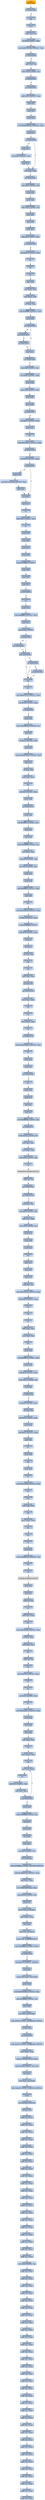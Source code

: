 digraph G {
node[shape=rectangle,style=filled,fillcolor=lightsteelblue,color=lightsteelblue]
bgcolor="transparent"
a0x00416000pushl_eax[label="start\npushl %eax",fillcolor="orange",color="lightgrey"];
a0x00416001jb_0x00416004[label="0x00416001\njb 0x00416004"];
a0x00416003nop_[label="0x00416003\nnop "];
a0x00416004pusha_[label="0x00416004\npusha "];
a0x00416005testw_ax_ax[label="0x00416005\ntestw %ax, %ax"];
a0x00416008sall_0x20INT8_ebp[label="0x00416008\nsall $0x20<INT8>, %ebp"];
a0x0041600btestl_0x97914120UINT32_edi[label="0x0041600b\ntestl $0x97914120<UINT32>, %edi"];
a0x00416011jo_0x00416016[label="0x00416011\njo 0x00416016"];
a0x00416013andw_sp_sp[label="0x00416013\nandw %sp, %sp"];
a0x00416016addw_0x0UINT8_si[label="0x00416016\naddw $0x0<UINT8>, %si"];
a0x0041601ajb_0x00416021[label="0x0041601a\njb 0x00416021"];
a0x0041601cjns_0x00416021[label="0x0041601c\njns 0x00416021"];
a0x00416021addl_0x0UINT32_eax[label="0x00416021\naddl $0x0<UINT32>, %eax"];
a0x00416026notb_ah[label="0x00416026\nnotb %ah"];
a0x00416028notb_ah[label="0x00416028\nnotb %ah"];
a0x0041602apushl_eax[label="0x0041602a\npushl %eax"];
a0x0041602bmovl_0xd06786e2UINT32_eax[label="0x0041602b\nmovl $0xd06786e2<UINT32>, %eax"];
a0x00416030popl_eax[label="0x00416030\npopl %eax"];
a0x00416031jns_0x0041603a[label="0x00416031\njns 0x0041603a"];
a0x00416033pushl_ecx[label="0x00416033\npushl %ecx"];
a0x0041603atestl_edx_edx[label="0x0041603a\ntestl %edx, %edx"];
a0x0041603ccall_0x00416041[label="0x0041603c\ncall 0x00416041"];
a0x00416041subb_0x0UINT8_dl[label="0x00416041\nsubb $0x0<UINT8>, %dl"];
a0x00416044pushl_edi[label="0x00416044\npushl %edi"];
a0x00416045pushl_ebx[label="0x00416045\npushl %ebx"];
a0x00416046addb_0x0UINT8_al[label="0x00416046\naddb $0x0<UINT8>, %al"];
a0x00416049popl_ebx[label="0x00416049\npopl %ebx"];
a0x0041604apopl_edi[label="0x0041604a\npopl %edi"];
a0x0041604bpushl_ecx[label="0x0041604b\npushl %ecx"];
a0x0041604caddl_0x4UINT8_esp[label="0x0041604c\naddl $0x4<UINT8>, %esp"];
a0x0041604fjne_0x00416059[label="0x0041604f\njne 0x00416059"];
a0x00416059subl_0x0UINT32_eax[label="0x00416059\nsubl $0x0<UINT32>, %eax"];
a0x0041605eclc_[label="0x0041605e\nclc "];
a0x0041605fcld_[label="0x0041605f\ncld "];
a0x00416060stc_[label="0x00416060\nstc "];
a0x00416061popl_ebp[label="0x00416061\npopl %ebp"];
a0x00416062leal_edi__edi[label="0x00416062\nleal (%edi), %edi"];
a0x00416064leal_ebx__ebx[label="0x00416064\nleal (%ebx), %ebx"];
a0x00416066orl_esp_esp[label="0x00416066\norl %esp, %esp"];
a0x00416068andl_0xffffffffUINT32_eax[label="0x00416068\nandl $0xffffffff<UINT32>, %eax"];
a0x0041606dpushl_edx[label="0x0041606d\npushl %edx"];
a0x0041606ejbe_0x00416076[label="0x0041606e\njbe 0x00416076"];
a0x00416070jnp_0x00416076[label="0x00416070\njnp 0x00416076"];
a0x00416076popl_edx[label="0x00416076\npopl %edx"];
a0x00416077jno_0x00416080[label="0x00416077\njno 0x00416080"];
a0x00416080subb_0x0UINT8_dh[label="0x00416080\nsubb $0x0<UINT8>, %dh"];
a0x00416083shrl_0x60UINT8_ebp[label="0x00416083\nshrl $0x60<UINT8>, %ebp"];
a0x00416086pushl_ebp[label="0x00416086\npushl %ebp"];
a0x00416087addw_0x0UINT8_dx[label="0x00416087\naddw $0x0<UINT8>, %dx"];
a0x0041608bpopl_ebp[label="0x0041608b\npopl %ebp"];
a0x0041608cpushl_edx[label="0x0041608c\npushl %edx"];
a0x0041608djg_0x00416095[label="0x0041608d\njg 0x00416095"];
a0x0041608fsubl_0x0UINT32_ecx[label="0x0041608f\nsubl $0x0<UINT32>, %ecx"];
a0x00416095popl_edx[label="0x00416095\npopl %edx"];
a0x00416096cld_[label="0x00416096\ncld "];
a0x00416097subl_0x2e20e3UINT32_ebp[label="0x00416097\nsubl $0x2e20e3<UINT32>, %ebp"];
a0x0041609djle_0x004160a4[label="0x0041609d\njle 0x004160a4"];
a0x0041609fxorl_0x0UINT32_eax[label="0x0041609f\nxorl $0x0<UINT32>, %eax"];
a0x004160a4jl_0x004160ad[label="0x004160a4\njl 0x004160ad"];
a0x004160a6pushl_eax[label="0x004160a6\npushl %eax"];
a0x004160a7testl_0x7ac22a68UINT32_eax[label="0x004160a7\ntestl $0x7ac22a68<UINT32>, %eax"];
a0x004160acpopl_eax[label="0x004160ac\npopl %eax"];
a0x004160adincl_ecx[label="0x004160ad\nincl %ecx"];
a0x004160aedecl_ecx[label="0x004160ae\ndecl %ecx"];
a0x004160afstc_[label="0x004160af\nstc "];
a0x004160b0addl_0x0UINT8_ecx[label="0x004160b0\naddl $0x0<UINT8>, %ecx"];
a0x004160b3clc_[label="0x004160b3\nclc "];
a0x004160b4pushl_edi[label="0x004160b4\npushl %edi"];
a0x004160b5popl_edi[label="0x004160b5\npopl %edi"];
a0x004160b6pushl_ecx[label="0x004160b6\npushl %ecx"];
a0x004160b7pushl_ebx[label="0x004160b7\npushl %ebx"];
a0x004160b8pushl_0xffffffe3UINT8[label="0x004160b8\npushl $0xffffffe3<UINT8>"];
a0x004160bapopl_ebx[label="0x004160ba\npopl %ebx"];
a0x004160bbpopl_ebx[label="0x004160bb\npopl %ebx"];
a0x004160bcpopl_ecx[label="0x004160bc\npopl %ecx"];
a0x004160bdje_0x004160c3[label="0x004160bd\nje 0x004160c3"];
a0x004160c3clc_[label="0x004160c3\nclc "];
a0x004160c4pushl_ecx[label="0x004160c4\npushl %ecx"];
a0x004160c5andl_0xffffffffUINT32_eax[label="0x004160c5\nandl $0xffffffff<UINT32>, %eax"];
a0x004160capopl_ecx[label="0x004160ca\npopl %ecx"];
a0x004160cbpushl_0x0UINT8[label="0x004160cb\npushl $0x0<UINT8>"];
a0x004160cdjg_0x004160d7[label="0x004160cd\njg 0x004160d7"];
a0x004160cfjae_0x004160d7[label="0x004160cf\njae 0x004160d7"];
a0x004160d7jbe_0x004160e0[label="0x004160d7\njbe 0x004160e0"];
a0x004160e0nop_[label="0x004160e0\nnop "];
a0x004160e1stc_[label="0x004160e1\nstc "];
a0x004160e2movl_0x2e223cUINT32_eax[label="0x004160e2\nmovl $0x2e223c<UINT32>, %eax"];
a0x004160e7rorl_0x40UINT8_esp[label="0x004160e7\nrorl $0x40<UINT8>, %esp"];
a0x004160eajp_0x004160f3[label="0x004160ea\njp 0x004160f3"];
a0x004160f3pushl_esi[label="0x004160f3\npushl %esi"];
a0x004160f4movw_0xfffffb3bUINT16_si[label="0x004160f4\nmovw $0xfffffb3b<UINT16>, %si"];
a0x004160f8popl_esi[label="0x004160f8\npopl %esi"];
a0x004160f9orl_0x0UINT32_edx[label="0x004160f9\norl $0x0<UINT32>, %edx"];
a0x004160ffpushl_ecx[label="0x004160ff\npushl %ecx"];
a0x00416100cmpl_0x3b9d7442UINT32_eax[label="0x00416100\ncmpl $0x3b9d7442<UINT32>, %eax"];
a0x00416105popl_ecx[label="0x00416105\npopl %ecx"];
a0x00416106orl_esi_esi[label="0x00416106\norl %esi, %esi"];
a0x00416108addl_ebp_eax[label="0x00416108\naddl %ebp, %eax"];
a0x0041610anop_[label="0x0041610a\nnop "];
a0x0041610broll_0x0UINT8_ebx[label="0x0041610b\nroll $0x0<UINT8>, %ebx"];
a0x0041610epushl_edx[label="0x0041610e\npushl %edx"];
a0x0041610fjle_0x00416116[label="0x0041610f\njle 0x00416116"];
a0x00416111pushl_edi[label="0x00416111\npushl %edi"];
a0x00416112roll_0xffffffc0UINT8_esi[label="0x00416112\nroll $0xffffffc0<UINT8>, %esi"];
a0x00416115popl_edi[label="0x00416115\npopl %edi"];
a0x00416116popl_edx[label="0x00416116\npopl %edx"];
a0x00416117andw_0xffffffffUINT8_cx[label="0x00416117\nandw $0xffffffff<UINT8>, %cx"];
a0x0041611bleal_ecx__ecx[label="0x0041611b\nleal (%ecx), %ecx"];
a0x0041611dsubb_0x0UINT8_bl[label="0x0041611d\nsubb $0x0<UINT8>, %bl"];
a0x00416120orw_0x0UINT8_bx[label="0x00416120\norw $0x0<UINT8>, %bx"];
a0x00416124pushl_eax[label="0x00416124\npushl %eax"];
a0x00416125pushl_edx[label="0x00416125\npushl %edx"];
a0x00416126andl_0xffffffffUINT32_edi[label="0x00416126\nandl $0xffffffff<UINT32>, %edi"];
a0x0041612cpopl_edx[label="0x0041612c\npopl %edx"];
a0x0041612dcmc_[label="0x0041612d\ncmc "];
a0x0041612emovl_0x2e264dUINT32_eax[label="0x0041612e\nmovl $0x2e264d<UINT32>, %eax"];
a0x00416133orl_0x0UINT32_eax[label="0x00416133\norl $0x0<UINT32>, %eax"];
a0x00416138pushl_0xffffffddUINT8[label="0x00416138\npushl $0xffffffdd<UINT8>"];
a0x0041613aaddl_0x4UINT8_esp[label="0x0041613a\naddl $0x4<UINT8>, %esp"];
a0x0041613dincl_ecx[label="0x0041613d\nincl %ecx"];
a0x0041613edecl_ecx[label="0x0041613e\ndecl %ecx"];
a0x0041613forw_dx_dx[label="0x0041613f\norw %dx, %dx"];
a0x00416142nop_[label="0x00416142\nnop "];
a0x00416143stc_[label="0x00416143\nstc "];
a0x00416144addl_ebp_eax[label="0x00416144\naddl %ebp, %eax"];
a0x00416146orw_di_di[label="0x00416146\norw %di, %di"];
a0x00416149jno_0x0041614d[label="0x00416149\njno 0x0041614d"];
a0x0041614dleal_eax__eax[label="0x0041614d\nleal (%eax), %eax"];
a0x0041614fcld_[label="0x0041614f\ncld "];
a0x00416150cmc_[label="0x00416150\ncmc "];
a0x00416151movl_eax__eax[label="0x00416151\nmovl (%eax), %eax"];
a0x00416153clc_[label="0x00416153\nclc "];
a0x00416154jb_0x0041615b[label="0x00416154\njb 0x0041615b"];
a0x00416156testl_0xeab788bcUINT32_eax[label="0x00416156\ntestl $0xeab788bc<UINT32>, %eax"];
a0x0041615bclc_[label="0x0041615b\nclc "];
a0x0041615cpushl_eax[label="0x0041615c\npushl %eax"];
a0x0041615dpopl_eax[label="0x0041615d\npopl %eax"];
a0x0041615ejne_0x00416164[label="0x0041615e\njne 0x00416164"];
a0x00416164stc_[label="0x00416164\nstc "];
a0x00416165pushl_eax[label="0x00416165\npushl %eax"];
a0x00416166pushl_esi[label="0x00416166\npushl %esi"];
a0x00416167decl_esi[label="0x00416167\ndecl %esi"];
a0x00416168popl_esi[label="0x00416168\npopl %esi"];
a0x00416169rorb_0xffffff88UINT8_ah[label="0x00416169\nrorb $0xffffff88<UINT8>, %ah"];
a0x0041616cjp_0x00416171[label="0x0041616c\njp 0x00416171"];
a0x00416171testb_0x56UINT8_bl[label="0x00416171\ntestb $0x56<UINT8>, %bl"];
a0x00416174testl_esi_esi[label="0x00416174\ntestl %esi, %esi"];
a0x00416176testl_ebx_ebx[label="0x00416176\ntestl %ebx, %ebx"];
a0x00416178subw_0x0UINT8_dx[label="0x00416178\nsubw $0x0<UINT8>, %dx"];
a0x0041617cret[label="0x0041617c\nret"];
SetHandleCount_kernel32_dll[label="SetHandleCount@kernel32.dll",fillcolor="lightgrey",color="lightgrey"];
a0x0041619aandb_al_al[label="0x0041619a\nandb %al, %al"];
a0x0041619cjne_0x004161a6[label="0x0041619c\njne 0x004161a6"];
a0x0041619ejno_0x004161a6[label="0x0041619e\njno 0x004161a6"];
a0x004161a6testl_esi_esi[label="0x004161a6\ntestl %esi, %esi"];
a0x004161a8xorw_0x0UINT8_dx[label="0x004161a8\nxorw $0x0<UINT8>, %dx"];
a0x004161acaddl_eax_ebp[label="0x004161ac\naddl %eax, %ebp"];
a0x004161aexorw_0x0UINT8_si[label="0x004161ae\nxorw $0x0<UINT8>, %si"];
a0x004161b2pushl_ecx[label="0x004161b2\npushl %ecx"];
a0x004161b3pushl_edi[label="0x004161b3\npushl %edi"];
a0x004161b4pushl_ecx[label="0x004161b4\npushl %ecx"];
a0x004161b5nop_[label="0x004161b5\nnop "];
a0x004161b6popl_ecx[label="0x004161b6\npopl %ecx"];
a0x004161b7popl_edi[label="0x004161b7\npopl %edi"];
a0x004161b8popl_ecx[label="0x004161b8\npopl %ecx"];
a0x004161b9andb_ch_ch[label="0x004161b9\nandb %ch, %ch"];
a0x004161bbmovl_0x2e22b4UINT32_eax[label="0x004161bb\nmovl $0x2e22b4<UINT32>, %eax"];
a0x004161c0addl_0x0UINT32_eax[label="0x004161c0\naddl $0x0<UINT32>, %eax"];
a0x004161c5cmc_[label="0x004161c5\ncmc "];
a0x004161c6cld_[label="0x004161c6\ncld "];
a0x004161c7clc_[label="0x004161c7\nclc "];
a0x004161c8addl_ebp_eax[label="0x004161c8\naddl %ebp, %eax"];
a0x004161camovl_edi_edi[label="0x004161ca\nmovl %edi, %edi"];
a0x004161cccmc_[label="0x004161cc\ncmc "];
a0x004161cdpushl_eax[label="0x004161cd\npushl %eax"];
a0x004161cesarl_0xffffffc0UINT8_edx[label="0x004161ce\nsarl $0xffffffc0<UINT8>, %edx"];
a0x004161d1pushl_ebx[label="0x004161d1\npushl %ebx"];
a0x004161d2addl_0x4UINT8_esp[label="0x004161d2\naddl $0x4<UINT8>, %esp"];
a0x004161d5testb_0x7cUINT8_al[label="0x004161d5\ntestb $0x7c<UINT8>, %al"];
a0x004161d7popl_ebx[label="0x004161d7\npopl %ebx"];
a0x004161d8js_0x004161e0[label="0x004161d8\njs 0x004161e0"];
a0x004161daorl_0x0UINT32_ecx[label="0x004161da\norl $0x0<UINT32>, %ecx"];
a0x004161e0orb_bh_bh[label="0x004161e0\norb %bh, %bh"];
a0x004161e2addl_0xaUINT8_ebx[label="0x004161e2\naddl $0xa<UINT8>, %ebx"];
a0x004161e5pushl_ebx[label="0x004161e5\npushl %ebx"];
a0x004161e6subl_0x0UINT32_edx[label="0x004161e6\nsubl $0x0<UINT32>, %edx"];
a0x004161ecpopl_ebx[label="0x004161ec\npopl %ebx"];
a0x004161edclc_[label="0x004161ed\nclc "];
a0x004161eepushl_ebx[label="0x004161ee\npushl %ebx"];
a0x004161efcld_[label="0x004161ef\ncld "];
a0x004161f0pushl_eax[label="0x004161f0\npushl %eax"];
a0x004161f1stc_[label="0x004161f1\nstc "];
a0x004161f2movl_0x2e2649UINT32_eax[label="0x004161f2\nmovl $0x2e2649<UINT32>, %eax"];
a0x004161f7cmc_[label="0x004161f7\ncmc "];
a0x004161f8cmc_[label="0x004161f8\ncmc "];
a0x004161f9addl_ebp_eax[label="0x004161f9\naddl %ebp, %eax"];
a0x004161fbcld_[label="0x004161fb\ncld "];
a0x004161fcmovl_eax__eax[label="0x004161fc\nmovl (%eax), %eax"];
a0x004161festc_[label="0x004161fe\nstc "];
a0x004161ffnop_[label="0x004161ff\nnop "];
a0x00416200stc_[label="0x00416200\nstc "];
a0x00416201pushl_eax[label="0x00416201\npushl %eax"];
a0x00416202testw_0xffffb3d9UINT16_ax[label="0x00416202\ntestw $0xffffb3d9<UINT16>, %ax"];
a0x00416206nop_[label="0x00416206\nnop "];
a0x00416207ret[label="0x00416207\nret"];
LoadLibraryA_kernel32_dll[label="LoadLibraryA@kernel32.dll",fillcolor="lightgrey",color="lightgrey"];
a0x00416212pushl_esi[label="0x00416212\npushl %esi"];
a0x00416213popl_esi[label="0x00416213\npopl %esi"];
a0x00416214andb_cl_cl[label="0x00416214\nandb %cl, %cl"];
a0x00416216stc_[label="0x00416216\nstc "];
a0x00416217addl_eax_ebp[label="0x00416217\naddl %eax, %ebp"];
a0x00416219stc_[label="0x00416219\nstc "];
a0x0041621amovl_0x2e22f9UINT32_edi[label="0x0041621a\nmovl $0x2e22f9<UINT32>, %edi"];
a0x0041621forl_ecx_ecx[label="0x0041621f\norl %ecx, %ecx"];
a0x00416221addl_ebp_edi[label="0x00416221\naddl %ebp, %edi"];
a0x00416223cld_[label="0x00416223\ncld "];
a0x00416224andb_al_al[label="0x00416224\nandb %al, %al"];
a0x00416226cmc_[label="0x00416226\ncmc "];
a0x00416227movl_0x308UINT32_ecx[label="0x00416227\nmovl $0x308<UINT32>, %ecx"];
a0x0041622cstc_[label="0x0041622c\nstc "];
a0x0041622dclc_[label="0x0041622d\nclc "];
a0x0041622eshrl_0x2UINT8_ecx[label="0x0041622e\nshrl $0x2<UINT8>, %ecx"];
a0x00416231stc_[label="0x00416231\nstc "];
a0x00416232movl_0x2e2601UINT32_eax[label="0x00416232\nmovl $0x2e2601<UINT32>, %eax"];
a0x00416237pushl_ebp[label="0x00416237\npushl %ebp"];
a0x00416238decl_ebp[label="0x00416238\ndecl %ebp"];
a0x00416239popl_ebp[label="0x00416239\npopl %ebp"];
a0x0041623aaddl_ebp_eax[label="0x0041623a\naddl %ebp, %eax"];
a0x0041623cnop_[label="0x0041623c\nnop "];
a0x0041623dmovl_eax__eax[label="0x0041623d\nmovl (%eax), %eax"];
a0x0041623fnop_[label="0x0041623f\nnop "];
a0x00416240xorl_eax_edi_[label="0x00416240\nxorl %eax, (%edi)"];
a0x00416242stc_[label="0x00416242\nstc "];
a0x00416243addl_0x4UINT8_edi[label="0x00416243\naddl $0x4<UINT8>, %edi"];
a0x00416246testl_ecx_ecx[label="0x00416246\ntestl %ecx, %ecx"];
a0x00416248loop_0x00416240[label="0x00416248\nloop 0x00416240"];
a0x0041624apushl_edi[label="0x0041624a\npushl %edi"];
a0x0041624bandw_0xffffffffUINT8_ax[label="0x0041624b\nandw $0xffffffff<UINT8>, %ax"];
a0x0041624fpopl_edi[label="0x0041624f\npopl %edi"];
a0x00416250pushl_ebx[label="0x00416250\npushl %ebx"];
a0x00416251incl_ebx[label="0x00416251\nincl %ebx"];
a0x00416252popl_ebx[label="0x00416252\npopl %ebx"];
a0x00416253orw_0x0UINT8_ax[label="0x00416253\norw $0x0<UINT8>, %ax"];
a0x00416257fldl_0x2bebx_[label="0x00416257\nfldl 0x2b(%ebx)"];
a0x0041625aenter_0xffffffaaUINT8_0x1e35UINT16[label="0x0041625a\nenter $0xffffffaa<UINT8>, $0x1e35<UINT16>"];
a0x0041625eandl_0xc86b61f4UINT32_eax[label="0x0041625e\nandl $0xc86b61f4<UINT32>, %eax"];
a0x00416263leal_esi__esp[label="0x00416263\nleal (%esi), %esp"];
a0x00416265orl__470925259eax__ecx[label="0x00416265\norl -470925259(%eax), %ecx"];
a0x0041626bmovb_0x55UINT8_al[label="0x0041626b\nmovb $0x55<UINT8>, %al"];
a0x0041626dpushl_cs[label="0x0041626d\npushl %cs"];
a0x0041626emovb_dh_0x10eaaeca[label="0x0041626e\nmovb %dh, 0x10eaaeca"];
a0x00416274addl_ebx__ebp[label="0x00416274\naddl (%ebx), %ebp"];
a0x00416276decl_ebx[label="0x00416276\ndecl %ebx"];
a0x00416277movb_cl_0xeecx_[label="0x00416277\nmovb %cl, 0xe(%ecx)"];
a0x0041627amovb_dh_0xfffffffff2d15e43[label="0x0041627a\nmovb %dh, 0xfffffffff2d15e43"];
a0x00416280movb_0xffffffedUINT8_ecx_[label="0x00416280\nmovb $0xffffffed<UINT8>, (%ecx)"];
a0x00416283jne_0x004162c8[label="0x00416283\njne 0x004162c8"];
a0x004162c8movb_0x75UINT8__19ecx_[label="0x004162c8\nmovb $0x75<UINT8>, -19(%ecx)"];
a0x004162ccincl_ebx[label="0x004162cc\nincl %ebx"];
a0x004162cdcmpsb_ds_esi__es_edi_[label="0x004162cd\ncmpsb %ds:(%esi), %es:(%edi)"];
a0x004162cepushl_ebp[label="0x004162ce\npushl %ebp"];
a0x004162cftestl_0x66c86b66UINT32_eax[label="0x004162cf\ntestl $0x66c86b66<UINT32>, %eax"];
a0x004162d4adcb_0xffffffd4UINT8_al[label="0x004162d4\nadcb $0xffffffd4<UINT8>, %al"];
a0x004162d6popl_ebp[label="0x004162d6\npopl %ebp"];
a0x004162d7xorl_esp_0x6bebp_[label="0x004162d7\nxorl %esp, 0x6b(%ebp)"];
a0x004162daenter_0x55UINT8_0xffffc6bcUINT16[label="0x004162da\nenter $0x55<UINT8>, $0xffffc6bc<UINT16>"];
a0x004162deinl_dx_eax[label="0x004162de\ninl %dx, %eax"];
a0x004162dfjne_0x00416324[label="0x004162df\njne 0x00416324"];
a0x00416324enter_0x10UINT8_0xffffee9eUINT16[label="0x00416324\nenter $0x10<UINT8>, $0xffffee9e<UINT16>"];
a0x00416328addl_ebx__ebp[label="0x00416328\naddl (%ebx), %ebp"];
a0x0041632acmpl_0x134da01decx__edx[label="0x0041632a\ncmpl 0x134da01d(%ecx), %edx"];
a0x00416330imulw_0x5dUINT8_ax_cx[label="0x00416330\nimulw $0x5d<UINT8>, %ax, %cx"];
a0x00416334incl_ebx[label="0x00416334\nincl %ebx"];
a0x00416335stosl_eax_es_edi_[label="0x00416335\nstosl %eax, %es:(%edi)"];
a0x00416336enter_0x2bUINT8_0x2935UINT16[label="0x00416336\nenter $0x2b<UINT8>, $0x2935<UINT16>"];
a0x0041633acwdel_[label="0x0041633a\ncwdel "];
a0x0041633blret_0x55d6UINT16[label="0x0041633b\nlret $0x55d6<UINT16>"];
a0x00000000inl_dx_eax[label="0x00000000\ninl %dx, %eax"];
a0x00000001addb_al_eax_[label="0x00000001\naddb %al, (%eax)"];
a0x00000003addb_al_eax_[label="0x00000003\naddb %al, (%eax)"];
a0x00000005addb_al_eax_[label="0x00000005\naddb %al, (%eax)"];
a0x00000007addb_al_eax_[label="0x00000007\naddb %al, (%eax)"];
a0x00000009addb_al_eax_[label="0x00000009\naddb %al, (%eax)"];
a0x0000000baddb_al_eax_[label="0x0000000b\naddb %al, (%eax)"];
a0x0000000daddb_al_eax_[label="0x0000000d\naddb %al, (%eax)"];
a0x0000000faddb_al_eax_[label="0x0000000f\naddb %al, (%eax)"];
a0x00000011addb_al_eax_[label="0x00000011\naddb %al, (%eax)"];
a0x00000013addb_al_eax_[label="0x00000013\naddb %al, (%eax)"];
a0x00000015addb_al_eax_[label="0x00000015\naddb %al, (%eax)"];
a0x00000017addb_al_eax_[label="0x00000017\naddb %al, (%eax)"];
a0x00000019addb_al_eax_[label="0x00000019\naddb %al, (%eax)"];
a0x0000001baddb_al_eax_[label="0x0000001b\naddb %al, (%eax)"];
a0x0000001daddb_al_eax_[label="0x0000001d\naddb %al, (%eax)"];
a0x0000001faddb_al_eax_[label="0x0000001f\naddb %al, (%eax)"];
a0x00000021addb_al_eax_[label="0x00000021\naddb %al, (%eax)"];
a0x00000023addb_al_eax_[label="0x00000023\naddb %al, (%eax)"];
a0x00000025addb_al_eax_[label="0x00000025\naddb %al, (%eax)"];
a0x00000027addb_al_eax_[label="0x00000027\naddb %al, (%eax)"];
a0x00000029xorb_0x0UINT8_al[label="0x00000029\nxorb $0x0<UINT8>, %al"];
a0x0000002baddb_al_eax_[label="0x0000002b\naddb %al, (%eax)"];
a0x0000002daddb_al_eax_[label="0x0000002d\naddb %al, (%eax)"];
a0x0000002faddb_al_eax_[label="0x0000002f\naddb %al, (%eax)"];
a0x00000031addb_al_eax_[label="0x00000031\naddb %al, (%eax)"];
a0x00000033addb_al_eax_[label="0x00000033\naddb %al, (%eax)"];
a0x00000035addb_al_eax_[label="0x00000035\naddb %al, (%eax)"];
a0x00000037addb_al_eax_[label="0x00000037\naddb %al, (%eax)"];
a0x00000039addb_al_eax_[label="0x00000039\naddb %al, (%eax)"];
a0x0000003baddb_al_eax_[label="0x0000003b\naddb %al, (%eax)"];
a0x0000003daddb_al_eax_[label="0x0000003d\naddb %al, (%eax)"];
a0x0000003faddb_al_eax_[label="0x0000003f\naddb %al, (%eax)"];
a0x00000041addb_al_eax_[label="0x00000041\naddb %al, (%eax)"];
a0x00000043addb_al_eax_[label="0x00000043\naddb %al, (%eax)"];
a0x00000045addb_al_eax_[label="0x00000045\naddb %al, (%eax)"];
a0x00000047addb_al_eax_[label="0x00000047\naddb %al, (%eax)"];
a0x00000049addb_al_eax_[label="0x00000049\naddb %al, (%eax)"];
a0x0000004baddb_al_eax_[label="0x0000004b\naddb %al, (%eax)"];
a0x0000004daddb_al_eax_[label="0x0000004d\naddb %al, (%eax)"];
a0x0000004faddb_al_eax_[label="0x0000004f\naddb %al, (%eax)"];
a0x00000051addb_al_eax_[label="0x00000051\naddb %al, (%eax)"];
a0x00000053addb_al_eax_[label="0x00000053\naddb %al, (%eax)"];
a0x00000055addb_al_eax_[label="0x00000055\naddb %al, (%eax)"];
a0x00000057addb_al_eax_[label="0x00000057\naddb %al, (%eax)"];
a0x00000059addb_al_eax_[label="0x00000059\naddb %al, (%eax)"];
a0x0000005baddb_al_eax_[label="0x0000005b\naddb %al, (%eax)"];
a0x0000005daddb_al_eax_[label="0x0000005d\naddb %al, (%eax)"];
a0x0000005faddb_al_eax_[label="0x0000005f\naddb %al, (%eax)"];
a0x00000061addb_al_eax_[label="0x00000061\naddb %al, (%eax)"];
a0x00000063addb_al_eax_[label="0x00000063\naddb %al, (%eax)"];
a0x00000065addb_al_eax_[label="0x00000065\naddb %al, (%eax)"];
a0x00000067addb_al_eax_[label="0x00000067\naddb %al, (%eax)"];
a0x00000069addb_al_eax_[label="0x00000069\naddb %al, (%eax)"];
a0x00416072jp_0x00416076[label="0x00416072\njp 0x00416076"];
a0x004160d9jnl_0x004160e0[label="0x004160d9\njnl 0x004160e0"];
a0x00416034subl_0x0UINT32_eax[label="0x00416034\nsubl $0x0<UINT32>, %eax"];
a0x00416039popl_ecx[label="0x00416039\npopl %ecx"];
a0x004160dbjae_0x004160e0[label="0x004160db\njae 0x004160e0"];
a0x00416000pushl_eax -> a0x00416001jb_0x00416004 [color="#000000"];
a0x00416001jb_0x00416004 -> a0x00416003nop_ [color="#000000",label="F"];
a0x00416003nop_ -> a0x00416004pusha_ [color="#000000"];
a0x00416004pusha_ -> a0x00416005testw_ax_ax [color="#000000"];
a0x00416005testw_ax_ax -> a0x00416008sall_0x20INT8_ebp [color="#000000"];
a0x00416008sall_0x20INT8_ebp -> a0x0041600btestl_0x97914120UINT32_edi [color="#000000"];
a0x0041600btestl_0x97914120UINT32_edi -> a0x00416011jo_0x00416016 [color="#000000"];
a0x00416011jo_0x00416016 -> a0x00416013andw_sp_sp [color="#000000",label="F"];
a0x00416013andw_sp_sp -> a0x00416016addw_0x0UINT8_si [color="#000000"];
a0x00416016addw_0x0UINT8_si -> a0x0041601ajb_0x00416021 [color="#000000"];
a0x0041601ajb_0x00416021 -> a0x0041601cjns_0x00416021 [color="#000000",label="F"];
a0x0041601cjns_0x00416021 -> a0x00416021addl_0x0UINT32_eax [color="#000000",label="T"];
a0x00416021addl_0x0UINT32_eax -> a0x00416026notb_ah [color="#000000"];
a0x00416026notb_ah -> a0x00416028notb_ah [color="#000000"];
a0x00416028notb_ah -> a0x0041602apushl_eax [color="#000000"];
a0x0041602apushl_eax -> a0x0041602bmovl_0xd06786e2UINT32_eax [color="#000000"];
a0x0041602bmovl_0xd06786e2UINT32_eax -> a0x00416030popl_eax [color="#000000"];
a0x00416030popl_eax -> a0x00416031jns_0x0041603a [color="#000000"];
a0x00416031jns_0x0041603a -> a0x00416033pushl_ecx [color="#000000",label="F"];
a0x00416031jns_0x0041603a -> a0x0041603atestl_edx_edx [color="#000000",label="T"];
a0x0041603atestl_edx_edx -> a0x0041603ccall_0x00416041 [color="#000000"];
a0x0041603ccall_0x00416041 -> a0x00416041subb_0x0UINT8_dl [color="#000000"];
a0x00416041subb_0x0UINT8_dl -> a0x00416044pushl_edi [color="#000000"];
a0x00416044pushl_edi -> a0x00416045pushl_ebx [color="#000000"];
a0x00416045pushl_ebx -> a0x00416046addb_0x0UINT8_al [color="#000000"];
a0x00416046addb_0x0UINT8_al -> a0x00416049popl_ebx [color="#000000"];
a0x00416049popl_ebx -> a0x0041604apopl_edi [color="#000000"];
a0x0041604apopl_edi -> a0x0041604bpushl_ecx [color="#000000"];
a0x0041604bpushl_ecx -> a0x0041604caddl_0x4UINT8_esp [color="#000000"];
a0x0041604caddl_0x4UINT8_esp -> a0x0041604fjne_0x00416059 [color="#000000"];
a0x0041604fjne_0x00416059 -> a0x00416059subl_0x0UINT32_eax [color="#000000",label="T"];
a0x00416059subl_0x0UINT32_eax -> a0x0041605eclc_ [color="#000000"];
a0x0041605eclc_ -> a0x0041605fcld_ [color="#000000"];
a0x0041605fcld_ -> a0x00416060stc_ [color="#000000"];
a0x00416060stc_ -> a0x00416061popl_ebp [color="#000000"];
a0x00416061popl_ebp -> a0x00416062leal_edi__edi [color="#000000"];
a0x00416062leal_edi__edi -> a0x00416064leal_ebx__ebx [color="#000000"];
a0x00416064leal_ebx__ebx -> a0x00416066orl_esp_esp [color="#000000"];
a0x00416066orl_esp_esp -> a0x00416068andl_0xffffffffUINT32_eax [color="#000000"];
a0x00416068andl_0xffffffffUINT32_eax -> a0x0041606dpushl_edx [color="#000000"];
a0x0041606dpushl_edx -> a0x0041606ejbe_0x00416076 [color="#000000"];
a0x0041606ejbe_0x00416076 -> a0x00416070jnp_0x00416076 [color="#000000",label="F"];
a0x0041606ejbe_0x00416076 -> a0x00416076popl_edx [color="#000000",label="T"];
a0x00416076popl_edx -> a0x00416077jno_0x00416080 [color="#000000"];
a0x00416077jno_0x00416080 -> a0x00416080subb_0x0UINT8_dh [color="#000000",label="T"];
a0x00416080subb_0x0UINT8_dh -> a0x00416083shrl_0x60UINT8_ebp [color="#000000"];
a0x00416083shrl_0x60UINT8_ebp -> a0x00416086pushl_ebp [color="#000000"];
a0x00416086pushl_ebp -> a0x00416087addw_0x0UINT8_dx [color="#000000"];
a0x00416087addw_0x0UINT8_dx -> a0x0041608bpopl_ebp [color="#000000"];
a0x0041608bpopl_ebp -> a0x0041608cpushl_edx [color="#000000"];
a0x0041608cpushl_edx -> a0x0041608djg_0x00416095 [color="#000000"];
a0x0041608djg_0x00416095 -> a0x0041608fsubl_0x0UINT32_ecx [color="#000000",label="F"];
a0x0041608fsubl_0x0UINT32_ecx -> a0x00416095popl_edx [color="#000000"];
a0x00416095popl_edx -> a0x00416096cld_ [color="#000000"];
a0x00416096cld_ -> a0x00416097subl_0x2e20e3UINT32_ebp [color="#000000"];
a0x00416097subl_0x2e20e3UINT32_ebp -> a0x0041609djle_0x004160a4 [color="#000000"];
a0x0041609djle_0x004160a4 -> a0x0041609fxorl_0x0UINT32_eax [color="#000000",label="F"];
a0x0041609fxorl_0x0UINT32_eax -> a0x004160a4jl_0x004160ad [color="#000000"];
a0x004160a4jl_0x004160ad -> a0x004160a6pushl_eax [color="#000000",label="F"];
a0x004160a6pushl_eax -> a0x004160a7testl_0x7ac22a68UINT32_eax [color="#000000"];
a0x004160a7testl_0x7ac22a68UINT32_eax -> a0x004160acpopl_eax [color="#000000"];
a0x004160acpopl_eax -> a0x004160adincl_ecx [color="#000000"];
a0x004160adincl_ecx -> a0x004160aedecl_ecx [color="#000000"];
a0x004160aedecl_ecx -> a0x004160afstc_ [color="#000000"];
a0x004160afstc_ -> a0x004160b0addl_0x0UINT8_ecx [color="#000000"];
a0x004160b0addl_0x0UINT8_ecx -> a0x004160b3clc_ [color="#000000"];
a0x004160b3clc_ -> a0x004160b4pushl_edi [color="#000000"];
a0x004160b4pushl_edi -> a0x004160b5popl_edi [color="#000000"];
a0x004160b5popl_edi -> a0x004160b6pushl_ecx [color="#000000"];
a0x004160b6pushl_ecx -> a0x004160b7pushl_ebx [color="#000000"];
a0x004160b7pushl_ebx -> a0x004160b8pushl_0xffffffe3UINT8 [color="#000000"];
a0x004160b8pushl_0xffffffe3UINT8 -> a0x004160bapopl_ebx [color="#000000"];
a0x004160bapopl_ebx -> a0x004160bbpopl_ebx [color="#000000"];
a0x004160bbpopl_ebx -> a0x004160bcpopl_ecx [color="#000000"];
a0x004160bcpopl_ecx -> a0x004160bdje_0x004160c3 [color="#000000"];
a0x004160bdje_0x004160c3 -> a0x004160c3clc_ [color="#000000",label="T"];
a0x004160c3clc_ -> a0x004160c4pushl_ecx [color="#000000"];
a0x004160c4pushl_ecx -> a0x004160c5andl_0xffffffffUINT32_eax [color="#000000"];
a0x004160c5andl_0xffffffffUINT32_eax -> a0x004160capopl_ecx [color="#000000"];
a0x004160capopl_ecx -> a0x004160cbpushl_0x0UINT8 [color="#000000"];
a0x004160cbpushl_0x0UINT8 -> a0x004160cdjg_0x004160d7 [color="#000000"];
a0x004160cdjg_0x004160d7 -> a0x004160cfjae_0x004160d7 [color="#000000",label="F"];
a0x004160cfjae_0x004160d7 -> a0x004160d7jbe_0x004160e0 [color="#000000",label="T"];
a0x004160d7jbe_0x004160e0 -> a0x004160e0nop_ [color="#000000",label="T"];
a0x004160e0nop_ -> a0x004160e1stc_ [color="#000000"];
a0x004160e1stc_ -> a0x004160e2movl_0x2e223cUINT32_eax [color="#000000"];
a0x004160e2movl_0x2e223cUINT32_eax -> a0x004160e7rorl_0x40UINT8_esp [color="#000000"];
a0x004160e7rorl_0x40UINT8_esp -> a0x004160eajp_0x004160f3 [color="#000000"];
a0x004160eajp_0x004160f3 -> a0x004160f3pushl_esi [color="#000000",label="T"];
a0x004160f3pushl_esi -> a0x004160f4movw_0xfffffb3bUINT16_si [color="#000000"];
a0x004160f4movw_0xfffffb3bUINT16_si -> a0x004160f8popl_esi [color="#000000"];
a0x004160f8popl_esi -> a0x004160f9orl_0x0UINT32_edx [color="#000000"];
a0x004160f9orl_0x0UINT32_edx -> a0x004160ffpushl_ecx [color="#000000"];
a0x004160ffpushl_ecx -> a0x00416100cmpl_0x3b9d7442UINT32_eax [color="#000000"];
a0x00416100cmpl_0x3b9d7442UINT32_eax -> a0x00416105popl_ecx [color="#000000"];
a0x00416105popl_ecx -> a0x00416106orl_esi_esi [color="#000000"];
a0x00416106orl_esi_esi -> a0x00416108addl_ebp_eax [color="#000000"];
a0x00416108addl_ebp_eax -> a0x0041610anop_ [color="#000000"];
a0x0041610anop_ -> a0x0041610broll_0x0UINT8_ebx [color="#000000"];
a0x0041610broll_0x0UINT8_ebx -> a0x0041610epushl_edx [color="#000000"];
a0x0041610epushl_edx -> a0x0041610fjle_0x00416116 [color="#000000"];
a0x0041610fjle_0x00416116 -> a0x00416111pushl_edi [color="#000000",label="F"];
a0x00416111pushl_edi -> a0x00416112roll_0xffffffc0UINT8_esi [color="#000000"];
a0x00416112roll_0xffffffc0UINT8_esi -> a0x00416115popl_edi [color="#000000"];
a0x00416115popl_edi -> a0x00416116popl_edx [color="#000000"];
a0x00416116popl_edx -> a0x00416117andw_0xffffffffUINT8_cx [color="#000000"];
a0x00416117andw_0xffffffffUINT8_cx -> a0x0041611bleal_ecx__ecx [color="#000000"];
a0x0041611bleal_ecx__ecx -> a0x0041611dsubb_0x0UINT8_bl [color="#000000"];
a0x0041611dsubb_0x0UINT8_bl -> a0x00416120orw_0x0UINT8_bx [color="#000000"];
a0x00416120orw_0x0UINT8_bx -> a0x00416124pushl_eax [color="#000000"];
a0x00416124pushl_eax -> a0x00416125pushl_edx [color="#000000"];
a0x00416125pushl_edx -> a0x00416126andl_0xffffffffUINT32_edi [color="#000000"];
a0x00416126andl_0xffffffffUINT32_edi -> a0x0041612cpopl_edx [color="#000000"];
a0x0041612cpopl_edx -> a0x0041612dcmc_ [color="#000000"];
a0x0041612dcmc_ -> a0x0041612emovl_0x2e264dUINT32_eax [color="#000000"];
a0x0041612emovl_0x2e264dUINT32_eax -> a0x00416133orl_0x0UINT32_eax [color="#000000"];
a0x00416133orl_0x0UINT32_eax -> a0x00416138pushl_0xffffffddUINT8 [color="#000000"];
a0x00416138pushl_0xffffffddUINT8 -> a0x0041613aaddl_0x4UINT8_esp [color="#000000"];
a0x0041613aaddl_0x4UINT8_esp -> a0x0041613dincl_ecx [color="#000000"];
a0x0041613dincl_ecx -> a0x0041613edecl_ecx [color="#000000"];
a0x0041613edecl_ecx -> a0x0041613forw_dx_dx [color="#000000"];
a0x0041613forw_dx_dx -> a0x00416142nop_ [color="#000000"];
a0x00416142nop_ -> a0x00416143stc_ [color="#000000"];
a0x00416143stc_ -> a0x00416144addl_ebp_eax [color="#000000"];
a0x00416144addl_ebp_eax -> a0x00416146orw_di_di [color="#000000"];
a0x00416146orw_di_di -> a0x00416149jno_0x0041614d [color="#000000"];
a0x00416149jno_0x0041614d -> a0x0041614dleal_eax__eax [color="#000000",label="T"];
a0x0041614dleal_eax__eax -> a0x0041614fcld_ [color="#000000"];
a0x0041614fcld_ -> a0x00416150cmc_ [color="#000000"];
a0x00416150cmc_ -> a0x00416151movl_eax__eax [color="#000000"];
a0x00416151movl_eax__eax -> a0x00416153clc_ [color="#000000"];
a0x00416153clc_ -> a0x00416154jb_0x0041615b [color="#000000"];
a0x00416154jb_0x0041615b -> a0x00416156testl_0xeab788bcUINT32_eax [color="#000000",label="F"];
a0x00416156testl_0xeab788bcUINT32_eax -> a0x0041615bclc_ [color="#000000"];
a0x0041615bclc_ -> a0x0041615cpushl_eax [color="#000000"];
a0x0041615cpushl_eax -> a0x0041615dpopl_eax [color="#000000"];
a0x0041615dpopl_eax -> a0x0041615ejne_0x00416164 [color="#000000"];
a0x0041615ejne_0x00416164 -> a0x00416164stc_ [color="#000000",label="T"];
a0x00416164stc_ -> a0x00416165pushl_eax [color="#000000"];
a0x00416165pushl_eax -> a0x00416166pushl_esi [color="#000000"];
a0x00416166pushl_esi -> a0x00416167decl_esi [color="#000000"];
a0x00416167decl_esi -> a0x00416168popl_esi [color="#000000"];
a0x00416168popl_esi -> a0x00416169rorb_0xffffff88UINT8_ah [color="#000000"];
a0x00416169rorb_0xffffff88UINT8_ah -> a0x0041616cjp_0x00416171 [color="#000000"];
a0x0041616cjp_0x00416171 -> a0x00416171testb_0x56UINT8_bl [color="#000000",label="T"];
a0x00416171testb_0x56UINT8_bl -> a0x00416174testl_esi_esi [color="#000000"];
a0x00416174testl_esi_esi -> a0x00416176testl_ebx_ebx [color="#000000"];
a0x00416176testl_ebx_ebx -> a0x00416178subw_0x0UINT8_dx [color="#000000"];
a0x00416178subw_0x0UINT8_dx -> a0x0041617cret [color="#000000"];
a0x0041617cret -> SetHandleCount_kernel32_dll [color="#000000"];
SetHandleCount_kernel32_dll -> a0x0041619aandb_al_al [color="#000000"];
a0x0041619aandb_al_al -> a0x0041619cjne_0x004161a6 [color="#000000"];
a0x0041619cjne_0x004161a6 -> a0x0041619ejno_0x004161a6 [color="#000000",label="F"];
a0x0041619ejno_0x004161a6 -> a0x004161a6testl_esi_esi [color="#000000",label="T"];
a0x004161a6testl_esi_esi -> a0x004161a8xorw_0x0UINT8_dx [color="#000000"];
a0x004161a8xorw_0x0UINT8_dx -> a0x004161acaddl_eax_ebp [color="#000000"];
a0x004161acaddl_eax_ebp -> a0x004161aexorw_0x0UINT8_si [color="#000000"];
a0x004161aexorw_0x0UINT8_si -> a0x004161b2pushl_ecx [color="#000000"];
a0x004161b2pushl_ecx -> a0x004161b3pushl_edi [color="#000000"];
a0x004161b3pushl_edi -> a0x004161b4pushl_ecx [color="#000000"];
a0x004161b4pushl_ecx -> a0x004161b5nop_ [color="#000000"];
a0x004161b5nop_ -> a0x004161b6popl_ecx [color="#000000"];
a0x004161b6popl_ecx -> a0x004161b7popl_edi [color="#000000"];
a0x004161b7popl_edi -> a0x004161b8popl_ecx [color="#000000"];
a0x004161b8popl_ecx -> a0x004161b9andb_ch_ch [color="#000000"];
a0x004161b9andb_ch_ch -> a0x004161bbmovl_0x2e22b4UINT32_eax [color="#000000"];
a0x004161bbmovl_0x2e22b4UINT32_eax -> a0x004161c0addl_0x0UINT32_eax [color="#000000"];
a0x004161c0addl_0x0UINT32_eax -> a0x004161c5cmc_ [color="#000000"];
a0x004161c5cmc_ -> a0x004161c6cld_ [color="#000000"];
a0x004161c6cld_ -> a0x004161c7clc_ [color="#000000"];
a0x004161c7clc_ -> a0x004161c8addl_ebp_eax [color="#000000"];
a0x004161c8addl_ebp_eax -> a0x004161camovl_edi_edi [color="#000000"];
a0x004161camovl_edi_edi -> a0x004161cccmc_ [color="#000000"];
a0x004161cccmc_ -> a0x004161cdpushl_eax [color="#000000"];
a0x004161cdpushl_eax -> a0x004161cesarl_0xffffffc0UINT8_edx [color="#000000"];
a0x004161cesarl_0xffffffc0UINT8_edx -> a0x004161d1pushl_ebx [color="#000000"];
a0x004161d1pushl_ebx -> a0x004161d2addl_0x4UINT8_esp [color="#000000"];
a0x004161d2addl_0x4UINT8_esp -> a0x004161d5testb_0x7cUINT8_al [color="#000000"];
a0x004161d5testb_0x7cUINT8_al -> a0x004161d7popl_ebx [color="#000000"];
a0x004161d7popl_ebx -> a0x004161d8js_0x004161e0 [color="#000000"];
a0x004161d8js_0x004161e0 -> a0x004161daorl_0x0UINT32_ecx [color="#000000",label="F"];
a0x004161daorl_0x0UINT32_ecx -> a0x004161e0orb_bh_bh [color="#000000"];
a0x004161e0orb_bh_bh -> a0x004161e2addl_0xaUINT8_ebx [color="#000000"];
a0x004161e2addl_0xaUINT8_ebx -> a0x004161e5pushl_ebx [color="#000000"];
a0x004161e5pushl_ebx -> a0x004161e6subl_0x0UINT32_edx [color="#000000"];
a0x004161e6subl_0x0UINT32_edx -> a0x004161ecpopl_ebx [color="#000000"];
a0x004161ecpopl_ebx -> a0x004161edclc_ [color="#000000"];
a0x004161edclc_ -> a0x004161eepushl_ebx [color="#000000"];
a0x004161eepushl_ebx -> a0x004161efcld_ [color="#000000"];
a0x004161efcld_ -> a0x004161f0pushl_eax [color="#000000"];
a0x004161f0pushl_eax -> a0x004161f1stc_ [color="#000000"];
a0x004161f1stc_ -> a0x004161f2movl_0x2e2649UINT32_eax [color="#000000"];
a0x004161f2movl_0x2e2649UINT32_eax -> a0x004161f7cmc_ [color="#000000"];
a0x004161f7cmc_ -> a0x004161f8cmc_ [color="#000000"];
a0x004161f8cmc_ -> a0x004161f9addl_ebp_eax [color="#000000"];
a0x004161f9addl_ebp_eax -> a0x004161fbcld_ [color="#000000"];
a0x004161fbcld_ -> a0x004161fcmovl_eax__eax [color="#000000"];
a0x004161fcmovl_eax__eax -> a0x004161festc_ [color="#000000"];
a0x004161festc_ -> a0x004161ffnop_ [color="#000000"];
a0x004161ffnop_ -> a0x00416200stc_ [color="#000000"];
a0x00416200stc_ -> a0x00416201pushl_eax [color="#000000"];
a0x00416201pushl_eax -> a0x00416202testw_0xffffb3d9UINT16_ax [color="#000000"];
a0x00416202testw_0xffffb3d9UINT16_ax -> a0x00416206nop_ [color="#000000"];
a0x00416206nop_ -> a0x00416207ret [color="#000000"];
a0x00416207ret -> LoadLibraryA_kernel32_dll [color="#000000"];
LoadLibraryA_kernel32_dll -> a0x00416212pushl_esi [color="#000000"];
a0x00416212pushl_esi -> a0x00416213popl_esi [color="#000000"];
a0x00416213popl_esi -> a0x00416214andb_cl_cl [color="#000000"];
a0x00416214andb_cl_cl -> a0x00416216stc_ [color="#000000"];
a0x00416216stc_ -> a0x00416217addl_eax_ebp [color="#000000"];
a0x00416217addl_eax_ebp -> a0x00416219stc_ [color="#000000"];
a0x00416219stc_ -> a0x0041621amovl_0x2e22f9UINT32_edi [color="#000000"];
a0x0041621amovl_0x2e22f9UINT32_edi -> a0x0041621forl_ecx_ecx [color="#000000"];
a0x0041621forl_ecx_ecx -> a0x00416221addl_ebp_edi [color="#000000"];
a0x00416221addl_ebp_edi -> a0x00416223cld_ [color="#000000"];
a0x00416223cld_ -> a0x00416224andb_al_al [color="#000000"];
a0x00416224andb_al_al -> a0x00416226cmc_ [color="#000000"];
a0x00416226cmc_ -> a0x00416227movl_0x308UINT32_ecx [color="#000000"];
a0x00416227movl_0x308UINT32_ecx -> a0x0041622cstc_ [color="#000000"];
a0x0041622cstc_ -> a0x0041622dclc_ [color="#000000"];
a0x0041622dclc_ -> a0x0041622eshrl_0x2UINT8_ecx [color="#000000"];
a0x0041622eshrl_0x2UINT8_ecx -> a0x00416231stc_ [color="#000000"];
a0x00416231stc_ -> a0x00416232movl_0x2e2601UINT32_eax [color="#000000"];
a0x00416232movl_0x2e2601UINT32_eax -> a0x00416237pushl_ebp [color="#000000"];
a0x00416237pushl_ebp -> a0x00416238decl_ebp [color="#000000"];
a0x00416238decl_ebp -> a0x00416239popl_ebp [color="#000000"];
a0x00416239popl_ebp -> a0x0041623aaddl_ebp_eax [color="#000000"];
a0x0041623aaddl_ebp_eax -> a0x0041623cnop_ [color="#000000"];
a0x0041623cnop_ -> a0x0041623dmovl_eax__eax [color="#000000"];
a0x0041623dmovl_eax__eax -> a0x0041623fnop_ [color="#000000"];
a0x0041623fnop_ -> a0x00416240xorl_eax_edi_ [color="#000000"];
a0x00416240xorl_eax_edi_ -> a0x00416242stc_ [color="#000000"];
a0x00416242stc_ -> a0x00416243addl_0x4UINT8_edi [color="#000000"];
a0x00416243addl_0x4UINT8_edi -> a0x00416246testl_ecx_ecx [color="#000000"];
a0x00416246testl_ecx_ecx -> a0x00416248loop_0x00416240 [color="#000000"];
a0x00416248loop_0x00416240 -> a0x00416240xorl_eax_edi_ [color="#000000",label="T"];
a0x00416248loop_0x00416240 -> a0x0041624apushl_edi [color="#000000",label="F"];
a0x0041624apushl_edi -> a0x0041624bandw_0xffffffffUINT8_ax [color="#000000"];
a0x0041624bandw_0xffffffffUINT8_ax -> a0x0041624fpopl_edi [color="#000000"];
a0x0041624fpopl_edi -> a0x00416250pushl_ebx [color="#000000"];
a0x00416250pushl_ebx -> a0x00416251incl_ebx [color="#000000"];
a0x00416251incl_ebx -> a0x00416252popl_ebx [color="#000000"];
a0x00416252popl_ebx -> a0x00416253orw_0x0UINT8_ax [color="#000000"];
a0x00416253orw_0x0UINT8_ax -> a0x00416257fldl_0x2bebx_ [color="#000000"];
a0x00416257fldl_0x2bebx_ -> a0x0041625aenter_0xffffffaaUINT8_0x1e35UINT16 [color="#000000"];
a0x0041625aenter_0xffffffaaUINT8_0x1e35UINT16 -> a0x0041625eandl_0xc86b61f4UINT32_eax [color="#000000"];
a0x0041625eandl_0xc86b61f4UINT32_eax -> a0x00416263leal_esi__esp [color="#000000"];
a0x00416263leal_esi__esp -> a0x00416265orl__470925259eax__ecx [color="#000000"];
a0x00416265orl__470925259eax__ecx -> a0x0041626bmovb_0x55UINT8_al [color="#000000"];
a0x0041626bmovb_0x55UINT8_al -> a0x0041626dpushl_cs [color="#000000"];
a0x0041626dpushl_cs -> a0x0041626emovb_dh_0x10eaaeca [color="#000000"];
a0x0041626emovb_dh_0x10eaaeca -> a0x00416274addl_ebx__ebp [color="#000000"];
a0x00416274addl_ebx__ebp -> a0x00416276decl_ebx [color="#000000"];
a0x00416276decl_ebx -> a0x00416277movb_cl_0xeecx_ [color="#000000"];
a0x00416277movb_cl_0xeecx_ -> a0x0041627amovb_dh_0xfffffffff2d15e43 [color="#000000"];
a0x0041627amovb_dh_0xfffffffff2d15e43 -> a0x00416280movb_0xffffffedUINT8_ecx_ [color="#000000"];
a0x00416280movb_0xffffffedUINT8_ecx_ -> a0x00416283jne_0x004162c8 [color="#000000"];
a0x00416283jne_0x004162c8 -> a0x004162c8movb_0x75UINT8__19ecx_ [color="#000000",label="T"];
a0x004162c8movb_0x75UINT8__19ecx_ -> a0x004162ccincl_ebx [color="#000000"];
a0x004162ccincl_ebx -> a0x004162cdcmpsb_ds_esi__es_edi_ [color="#000000"];
a0x004162cdcmpsb_ds_esi__es_edi_ -> a0x004162cepushl_ebp [color="#000000"];
a0x004162cepushl_ebp -> a0x004162cftestl_0x66c86b66UINT32_eax [color="#000000"];
a0x004162cftestl_0x66c86b66UINT32_eax -> a0x004162d4adcb_0xffffffd4UINT8_al [color="#000000"];
a0x004162d4adcb_0xffffffd4UINT8_al -> a0x004162d6popl_ebp [color="#000000"];
a0x004162d6popl_ebp -> a0x004162d7xorl_esp_0x6bebp_ [color="#000000"];
a0x004162d7xorl_esp_0x6bebp_ -> a0x004162daenter_0x55UINT8_0xffffc6bcUINT16 [color="#000000"];
a0x004162daenter_0x55UINT8_0xffffc6bcUINT16 -> a0x004162deinl_dx_eax [color="#000000"];
a0x004162deinl_dx_eax -> a0x004162dfjne_0x00416324 [color="#000000"];
a0x004162dfjne_0x00416324 -> a0x00416324enter_0x10UINT8_0xffffee9eUINT16 [color="#000000",label="T"];
a0x00416324enter_0x10UINT8_0xffffee9eUINT16 -> a0x00416328addl_ebx__ebp [color="#000000"];
a0x00416328addl_ebx__ebp -> a0x0041632acmpl_0x134da01decx__edx [color="#000000"];
a0x0041632acmpl_0x134da01decx__edx -> a0x00416330imulw_0x5dUINT8_ax_cx [color="#000000"];
a0x00416330imulw_0x5dUINT8_ax_cx -> a0x00416334incl_ebx [color="#000000"];
a0x00416334incl_ebx -> a0x00416335stosl_eax_es_edi_ [color="#000000"];
a0x00416335stosl_eax_es_edi_ -> a0x00416336enter_0x2bUINT8_0x2935UINT16 [color="#000000"];
a0x00416336enter_0x2bUINT8_0x2935UINT16 -> a0x0041633acwdel_ [color="#000000"];
a0x0041633acwdel_ -> a0x0041633blret_0x55d6UINT16 [color="#000000"];
a0x0041633blret_0x55d6UINT16 -> a0x00000000inl_dx_eax [color="#000000"];
a0x00000000inl_dx_eax -> a0x00000001addb_al_eax_ [color="#000000"];
a0x00000001addb_al_eax_ -> a0x00000003addb_al_eax_ [color="#000000"];
a0x00000003addb_al_eax_ -> a0x00000005addb_al_eax_ [color="#000000"];
a0x00000005addb_al_eax_ -> a0x00000007addb_al_eax_ [color="#000000"];
a0x00000007addb_al_eax_ -> a0x00000009addb_al_eax_ [color="#000000"];
a0x00000009addb_al_eax_ -> a0x0000000baddb_al_eax_ [color="#000000"];
a0x0000000baddb_al_eax_ -> a0x0000000daddb_al_eax_ [color="#000000"];
a0x0000000daddb_al_eax_ -> a0x0000000faddb_al_eax_ [color="#000000"];
a0x0000000faddb_al_eax_ -> a0x00000011addb_al_eax_ [color="#000000"];
a0x00000011addb_al_eax_ -> a0x00000013addb_al_eax_ [color="#000000"];
a0x00000013addb_al_eax_ -> a0x00000015addb_al_eax_ [color="#000000"];
a0x00000015addb_al_eax_ -> a0x00000017addb_al_eax_ [color="#000000"];
a0x00000017addb_al_eax_ -> a0x00000019addb_al_eax_ [color="#000000"];
a0x00000019addb_al_eax_ -> a0x0000001baddb_al_eax_ [color="#000000"];
a0x0000001baddb_al_eax_ -> a0x0000001daddb_al_eax_ [color="#000000"];
a0x0000001daddb_al_eax_ -> a0x0000001faddb_al_eax_ [color="#000000"];
a0x0000001faddb_al_eax_ -> a0x00000021addb_al_eax_ [color="#000000"];
a0x00000021addb_al_eax_ -> a0x00000023addb_al_eax_ [color="#000000"];
a0x00000023addb_al_eax_ -> a0x00000025addb_al_eax_ [color="#000000"];
a0x00000025addb_al_eax_ -> a0x00000027addb_al_eax_ [color="#000000"];
a0x00000027addb_al_eax_ -> a0x00000029xorb_0x0UINT8_al [color="#000000"];
a0x00000029xorb_0x0UINT8_al -> a0x0000002baddb_al_eax_ [color="#000000"];
a0x0000002baddb_al_eax_ -> a0x0000002daddb_al_eax_ [color="#000000"];
a0x0000002daddb_al_eax_ -> a0x0000002faddb_al_eax_ [color="#000000"];
a0x0000002faddb_al_eax_ -> a0x00000031addb_al_eax_ [color="#000000"];
a0x00000031addb_al_eax_ -> a0x00000033addb_al_eax_ [color="#000000"];
a0x00000033addb_al_eax_ -> a0x00000035addb_al_eax_ [color="#000000"];
a0x00000035addb_al_eax_ -> a0x00000037addb_al_eax_ [color="#000000"];
a0x00000037addb_al_eax_ -> a0x00000039addb_al_eax_ [color="#000000"];
a0x00000039addb_al_eax_ -> a0x0000003baddb_al_eax_ [color="#000000"];
a0x0000003baddb_al_eax_ -> a0x0000003daddb_al_eax_ [color="#000000"];
a0x0000003daddb_al_eax_ -> a0x0000003faddb_al_eax_ [color="#000000"];
a0x0000003faddb_al_eax_ -> a0x00000041addb_al_eax_ [color="#000000"];
a0x00000041addb_al_eax_ -> a0x00000043addb_al_eax_ [color="#000000"];
a0x00000043addb_al_eax_ -> a0x00000045addb_al_eax_ [color="#000000"];
a0x00000045addb_al_eax_ -> a0x00000047addb_al_eax_ [color="#000000"];
a0x00000047addb_al_eax_ -> a0x00000049addb_al_eax_ [color="#000000"];
a0x00000049addb_al_eax_ -> a0x0000004baddb_al_eax_ [color="#000000"];
a0x0000004baddb_al_eax_ -> a0x0000004daddb_al_eax_ [color="#000000"];
a0x0000004daddb_al_eax_ -> a0x0000004faddb_al_eax_ [color="#000000"];
a0x0000004faddb_al_eax_ -> a0x00000051addb_al_eax_ [color="#000000"];
a0x00000051addb_al_eax_ -> a0x00000053addb_al_eax_ [color="#000000"];
a0x00000053addb_al_eax_ -> a0x00000055addb_al_eax_ [color="#000000"];
a0x00000055addb_al_eax_ -> a0x00000057addb_al_eax_ [color="#000000"];
a0x00000057addb_al_eax_ -> a0x00000059addb_al_eax_ [color="#000000"];
a0x00000059addb_al_eax_ -> a0x0000005baddb_al_eax_ [color="#000000"];
a0x0000005baddb_al_eax_ -> a0x0000005daddb_al_eax_ [color="#000000"];
a0x0000005daddb_al_eax_ -> a0x0000005faddb_al_eax_ [color="#000000"];
a0x0000005faddb_al_eax_ -> a0x00000061addb_al_eax_ [color="#000000"];
a0x00000061addb_al_eax_ -> a0x00000063addb_al_eax_ [color="#000000"];
a0x00000063addb_al_eax_ -> a0x00000065addb_al_eax_ [color="#000000"];
a0x00000065addb_al_eax_ -> a0x00000067addb_al_eax_ [color="#000000"];
a0x00000067addb_al_eax_ -> a0x00000069addb_al_eax_ [color="#000000"];
a0x00416070jnp_0x00416076 -> a0x00416072jp_0x00416076 [color="#000000",label="F"];
a0x00416072jp_0x00416076 -> a0x00416076popl_edx [color="#000000",label="T"];
a0x004160cdjg_0x004160d7 -> a0x004160d7jbe_0x004160e0 [color="#000000",label="T"];
a0x004160d7jbe_0x004160e0 -> a0x004160d9jnl_0x004160e0 [color="#000000",label="F"];
a0x004160d9jnl_0x004160e0 -> a0x004160e0nop_ [color="#000000",label="T"];
a0x00416033pushl_ecx -> a0x00416034subl_0x0UINT32_eax [color="#000000"];
a0x00416034subl_0x0UINT32_eax -> a0x00416039popl_ecx [color="#000000"];
a0x00416039popl_ecx -> a0x0041603atestl_edx_edx [color="#000000"];
a0x004160a4jl_0x004160ad -> a0x004160adincl_ecx [color="#000000",label="T"];
a0x004160d9jnl_0x004160e0 -> a0x004160dbjae_0x004160e0 [color="#000000",label="F"];
a0x004160dbjae_0x004160e0 -> a0x004160e0nop_ [color="#000000",label="T"];
}
